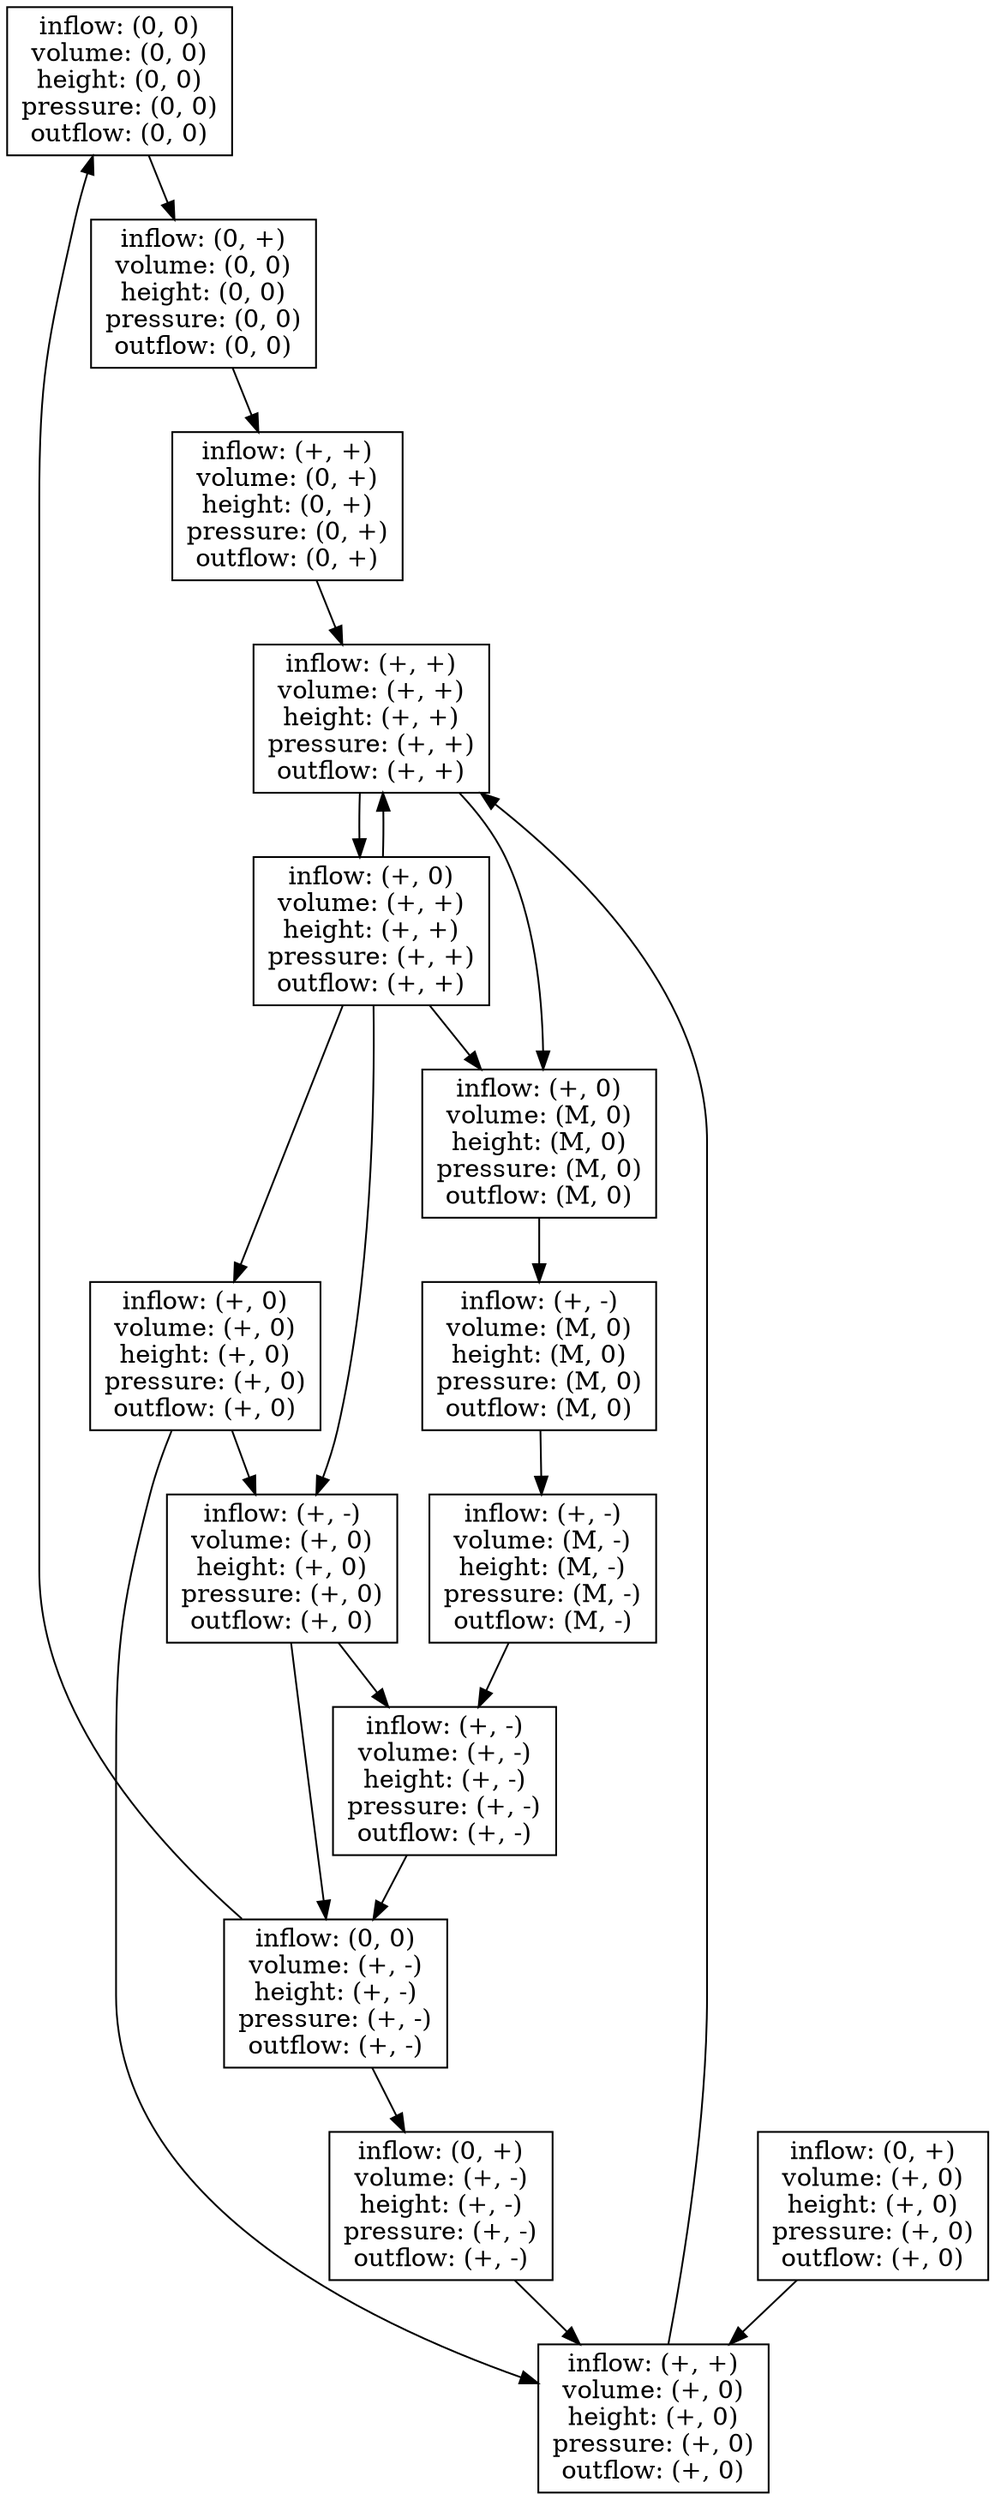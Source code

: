 digraph "State Graph" {
	0000000000 [label="inflow: (0, 0)
volume: (0, 0)
height: (0, 0)
pressure: (0, 0)
outflow: (0, 0)"]
	"000+000000" [label="inflow: (0, +)
volume: (0, 0)
height: (0, 0)
pressure: (0, 0)
outflow: (0, 0)" shape=box]
	0000000000 -> "000+000000"
	"0+++0+0+0+" [label="inflow: (+, +)
volume: (0, +)
height: (0, +)
pressure: (0, +)
outflow: (0, +)" shape=box]
	"000+000000" -> "0+++0+0+0+"
	"++++++++++" [label="inflow: (+, +)
volume: (+, +)
height: (+, +)
pressure: (+, +)
outflow: (+, +)" shape=box]
	"0+++0+0+0+" -> "++++++++++"
	"+++0++++++" [label="inflow: (+, 0)
volume: (+, +)
height: (+, +)
pressure: (+, +)
outflow: (+, +)" shape=box]
	"++++++++++" -> "+++0++++++"
	"+0+++0+0+0" [label="inflow: (+, +)
volume: (+, 0)
height: (+, 0)
pressure: (+, 0)
outflow: (+, 0)" shape=box]
	"M0+0M0M0M0" [label="inflow: (+, 0)
volume: (M, 0)
height: (M, 0)
pressure: (M, 0)
outflow: (M, 0)" shape=box]
	"+++0++++++" -> "M0+0M0M0M0"
	"+0+0+0+0+0" [label="inflow: (+, 0)
volume: (+, 0)
height: (+, 0)
pressure: (+, 0)
outflow: (+, 0)" shape=box]
	"+++0++++++" -> "+0+0+0+0+0"
	"+++0++++++" -> "++++++++++"
	"+0+++0+0+0" -> "++++++++++"
	"M0+-M0M0M0" [label="inflow: (+, -)
volume: (M, 0)
height: (M, 0)
pressure: (M, 0)
outflow: (M, 0)" shape=box]
	"M0+0M0M0M0" -> "M0+-M0M0M0"
	"+0+0+0+0+0" -> "+0+++0+0+0"
	"+0+-+0+0+0" [label="inflow: (+, -)
volume: (+, 0)
height: (+, 0)
pressure: (+, 0)
outflow: (+, 0)" shape=box]
	"+0+0+0+0+0" -> "+0+-+0+0+0"
	"M-+-M-M-M-" [label="inflow: (+, -)
volume: (M, -)
height: (M, -)
pressure: (M, -)
outflow: (M, -)" shape=box]
	"M0+-M0M0M0" -> "M-+-M-M-M-"
	"+-00+-+-+-" [label="inflow: (0, 0)
volume: (+, -)
height: (+, -)
pressure: (+, -)
outflow: (+, -)" shape=box]
	"+0+-+0+0+0" -> "+-00+-+-+-"
	"+-+-+-+-+-" [label="inflow: (+, -)
volume: (+, -)
height: (+, -)
pressure: (+, -)
outflow: (+, -)" shape=box]
	"+0+-+0+0+0" -> "+-+-+-+-+-"
	"M-+-M-M-M-" -> "+-+-+-+-+-"
	0000000000 [label="inflow: (0, 0)
volume: (0, 0)
height: (0, 0)
pressure: (0, 0)
outflow: (0, 0)" shape=box]
	"+-00+-+-+-" -> 0000000000
	"+-0++-+-+-" [label="inflow: (0, +)
volume: (+, -)
height: (+, -)
pressure: (+, -)
outflow: (+, -)" shape=box]
	"+-00+-+-+-" -> "+-0++-+-+-"
	"+-+-+-+-+-" -> "+-00+-+-+-"
	"+00++0+0+0" [label="inflow: (0, +)
volume: (+, 0)
height: (+, 0)
pressure: (+, 0)
outflow: (+, 0)" shape=box]
	"+00++0+0+0" -> "+0+++0+0+0"
	"+-0++-+-+-" -> "+0+++0+0+0"
	"+++0++++++" -> "+0+-+0+0+0"
	"++++++++++" -> "M0+0M0M0M0"
}
